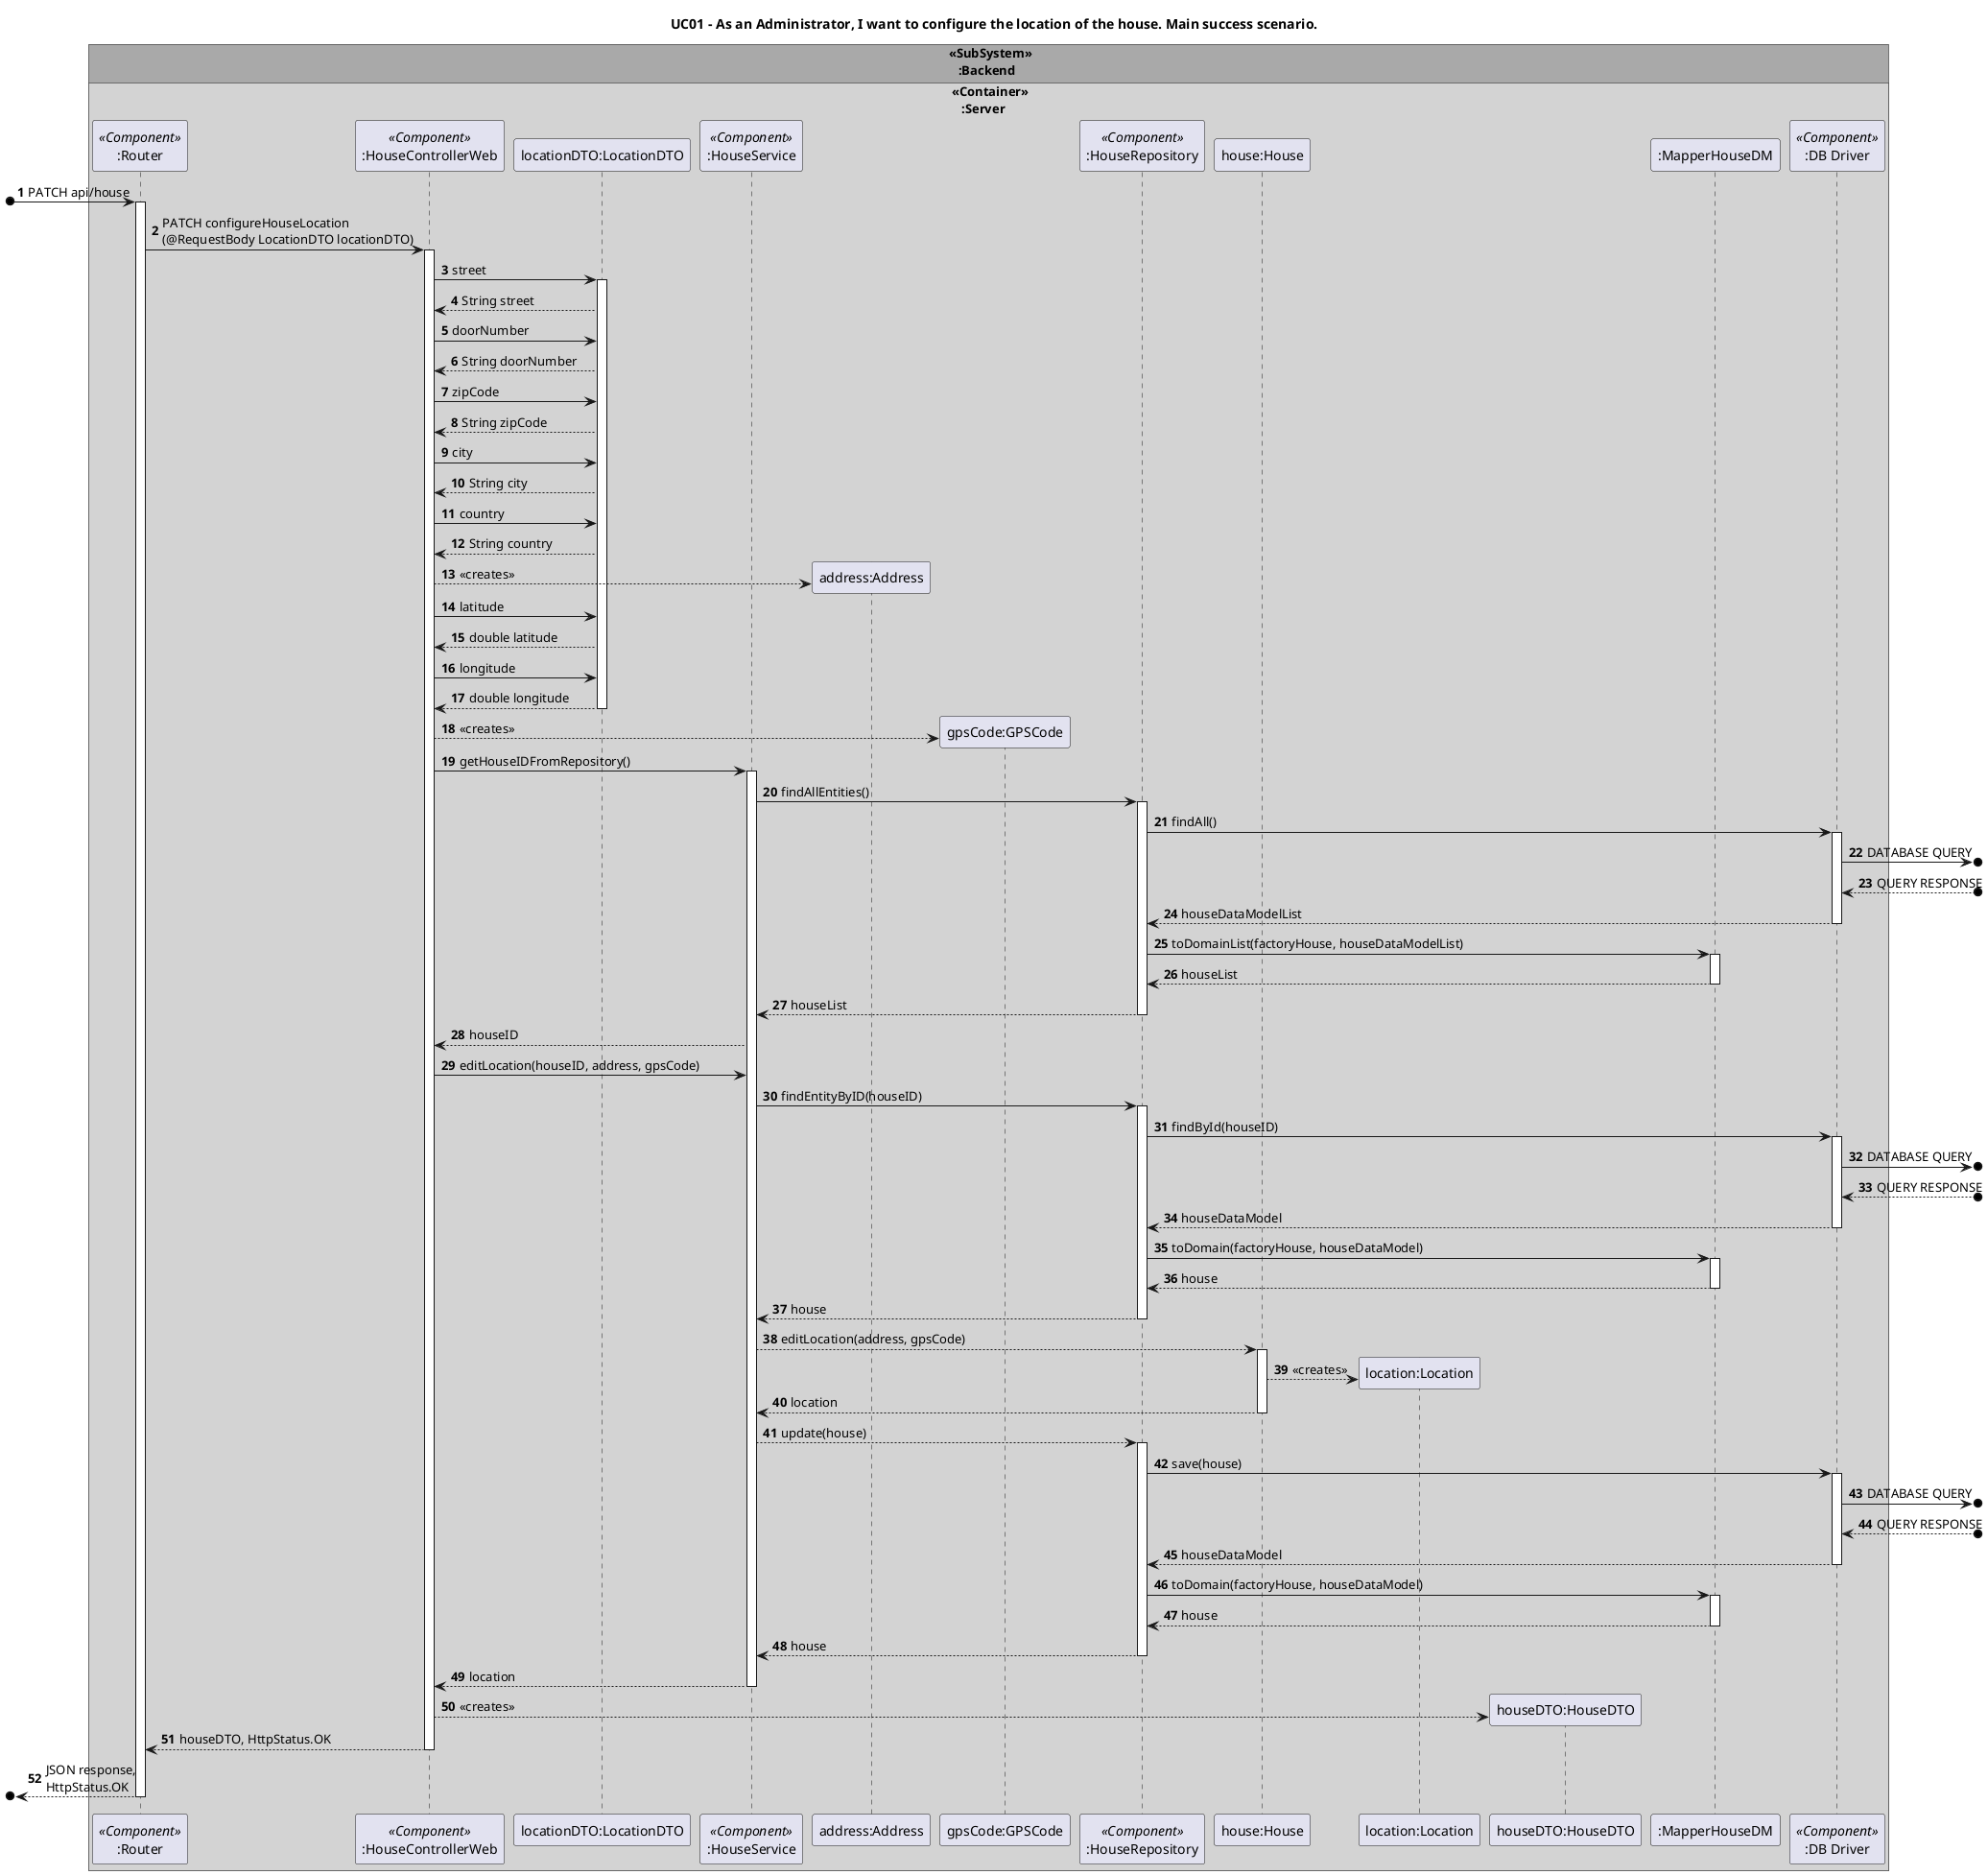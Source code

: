 @startuml
title UC01 - As an Administrator, I want to configure the location of the house. Main success scenario.

autonumber
!pragma teoz true
!pragma teoz true

box " <<SubSystem>>\n    :Backend " #DarkGrey
box " <<Container>>\n    :Server" #LightGrey
participant ":Router" as Router <<Component>>
participant ":HouseControllerWeb" as US01Ctrl <<Component>>
participant "locationDTO:LocationDTO" as LocationDTO
participant ":HouseService" as HouseService <<Component>>
participant "address:Address" as Address
participant "gpsCode:GPSCode" as GPSCode
participant ":HouseRepository" as HouseRepository <<Component>>
participant "house:House" as House
participant "location:Location" as Location
participant "houseDTO:HouseDTO" as HouseDTO
participant ":MapperHouseDM" as HouseDataModel
participant ":DB Driver" as DBDriver <<Component>>

end box
end box

[o-> Router: PATCH api/house
activate Router
Router -> US01Ctrl: PATCH configureHouseLocation\n(@RequestBody LocationDTO locationDTO)
activate US01Ctrl

US01Ctrl -> LocationDTO: street
activate LocationDTO
LocationDTO --> US01Ctrl: String street
US01Ctrl -> LocationDTO: doorNumber
LocationDTO --> US01Ctrl: String doorNumber
US01Ctrl -> LocationDTO: zipCode
LocationDTO --> US01Ctrl: String zipCode
US01Ctrl -> LocationDTO: city
LocationDTO --> US01Ctrl: String city
US01Ctrl -> LocationDTO: country
LocationDTO --> US01Ctrl: String country
US01Ctrl --> Address** : <<creates>>
US01Ctrl -> LocationDTO: latitude
LocationDTO --> US01Ctrl: double latitude
US01Ctrl -> LocationDTO: longitude
LocationDTO --> US01Ctrl: double longitude
deactivate LocationDTO
US01Ctrl --> GPSCode** : <<creates>>

US01Ctrl -> HouseService: getHouseIDFromRepository()
activate HouseService
HouseService -> HouseRepository: findAllEntities()
activate HouseRepository
HouseRepository -> DBDriver: findAll()
activate DBDriver
DBDriver ->o]: DATABASE QUERY
DBDriver <--o]: QUERY RESPONSE
DBDriver --> HouseRepository: houseDataModelList
deactivate DBDriver
HouseRepository -> HouseDataModel: toDomainList(factoryHouse, houseDataModelList)
activate HouseDataModel
HouseDataModel --> HouseRepository: houseList
deactivate HouseDataModel
HouseRepository --> HouseService: houseList
deactivate HouseRepository

HouseService --> US01Ctrl: houseID

US01Ctrl -> HouseService: editLocation(houseID, address, gpsCode)
HouseService -> HouseRepository: findEntityByID(houseID)
activate HouseRepository
HouseRepository -> DBDriver: findById(houseID)
activate DBDriver
DBDriver ->o]: DATABASE QUERY
DBDriver <--o]: QUERY RESPONSE
DBDriver --> HouseRepository: houseDataModel
deactivate DBDriver
HouseRepository -> HouseDataModel: toDomain(factoryHouse, houseDataModel)
activate HouseDataModel
HouseDataModel --> HouseRepository: house
deactivate HouseDataModel
HouseRepository --> HouseService: house
deactivate HouseRepository
HouseService --> House: editLocation(address, gpsCode)
activate House
House --> Location** : <<creates>>
House --> HouseService: location
deactivate House
HouseService --> HouseRepository: update(house)
activate HouseRepository
HouseRepository -> DBDriver: save(house)
activate DBDriver
DBDriver ->o]: DATABASE QUERY
DBDriver <--o]: QUERY RESPONSE
DBDriver --> HouseRepository: houseDataModel
deactivate DBDriver
HouseRepository -> HouseDataModel: toDomain(factoryHouse, houseDataModel)
activate HouseDataModel
HouseDataModel --> HouseRepository: house
deactivate HouseDataModel
HouseRepository --> HouseService: house
deactivate HouseRepository
HouseService --> US01Ctrl: location
deactivate HouseService
US01Ctrl --> HouseDTO** : <<creates>>
Router <-- US01Ctrl: houseDTO, HttpStatus.OK
deactivate US01Ctrl
[o<-- Router: JSON response, \nHttpStatus.OK
deactivate Router
@enduml